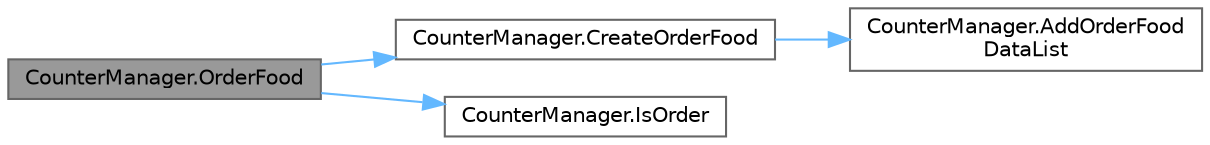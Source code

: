 digraph "CounterManager.OrderFood"
{
 // LATEX_PDF_SIZE
  bgcolor="transparent";
  edge [fontname=Helvetica,fontsize=10,labelfontname=Helvetica,labelfontsize=10];
  node [fontname=Helvetica,fontsize=10,shape=box,height=0.2,width=0.4];
  rankdir="LR";
  Node1 [id="Node000001",label="CounterManager.OrderFood",height=0.2,width=0.4,color="gray40", fillcolor="grey60", style="filled", fontcolor="black",tooltip="注文料理を受け取る"];
  Node1 -> Node2 [id="edge4_Node000001_Node000002",color="steelblue1",style="solid",tooltip=" "];
  Node2 [id="Node000002",label="CounterManager.CreateOrderFood",height=0.2,width=0.4,color="grey40", fillcolor="white", style="filled",URL="$class_counter_manager.html#a9948b79dd6b95ddeb00ec92d1083f5ff",tooltip=" "];
  Node2 -> Node3 [id="edge5_Node000002_Node000003",color="steelblue1",style="solid",tooltip=" "];
  Node3 [id="Node000003",label="CounterManager.AddOrderFood\lDataList",height=0.2,width=0.4,color="grey40", fillcolor="white", style="filled",URL="$class_counter_manager.html#ae0a598ac1d3db87d162c5a2a2c00f736",tooltip=" "];
  Node1 -> Node4 [id="edge6_Node000001_Node000004",color="steelblue1",style="solid",tooltip=" "];
  Node4 [id="Node000004",label="CounterManager.IsOrder",height=0.2,width=0.4,color="grey40", fillcolor="white", style="filled",URL="$class_counter_manager.html#a5a5c0d0ce7a11d5494fd846c94a0e026",tooltip="料理を注文できるかどうか"];
}
